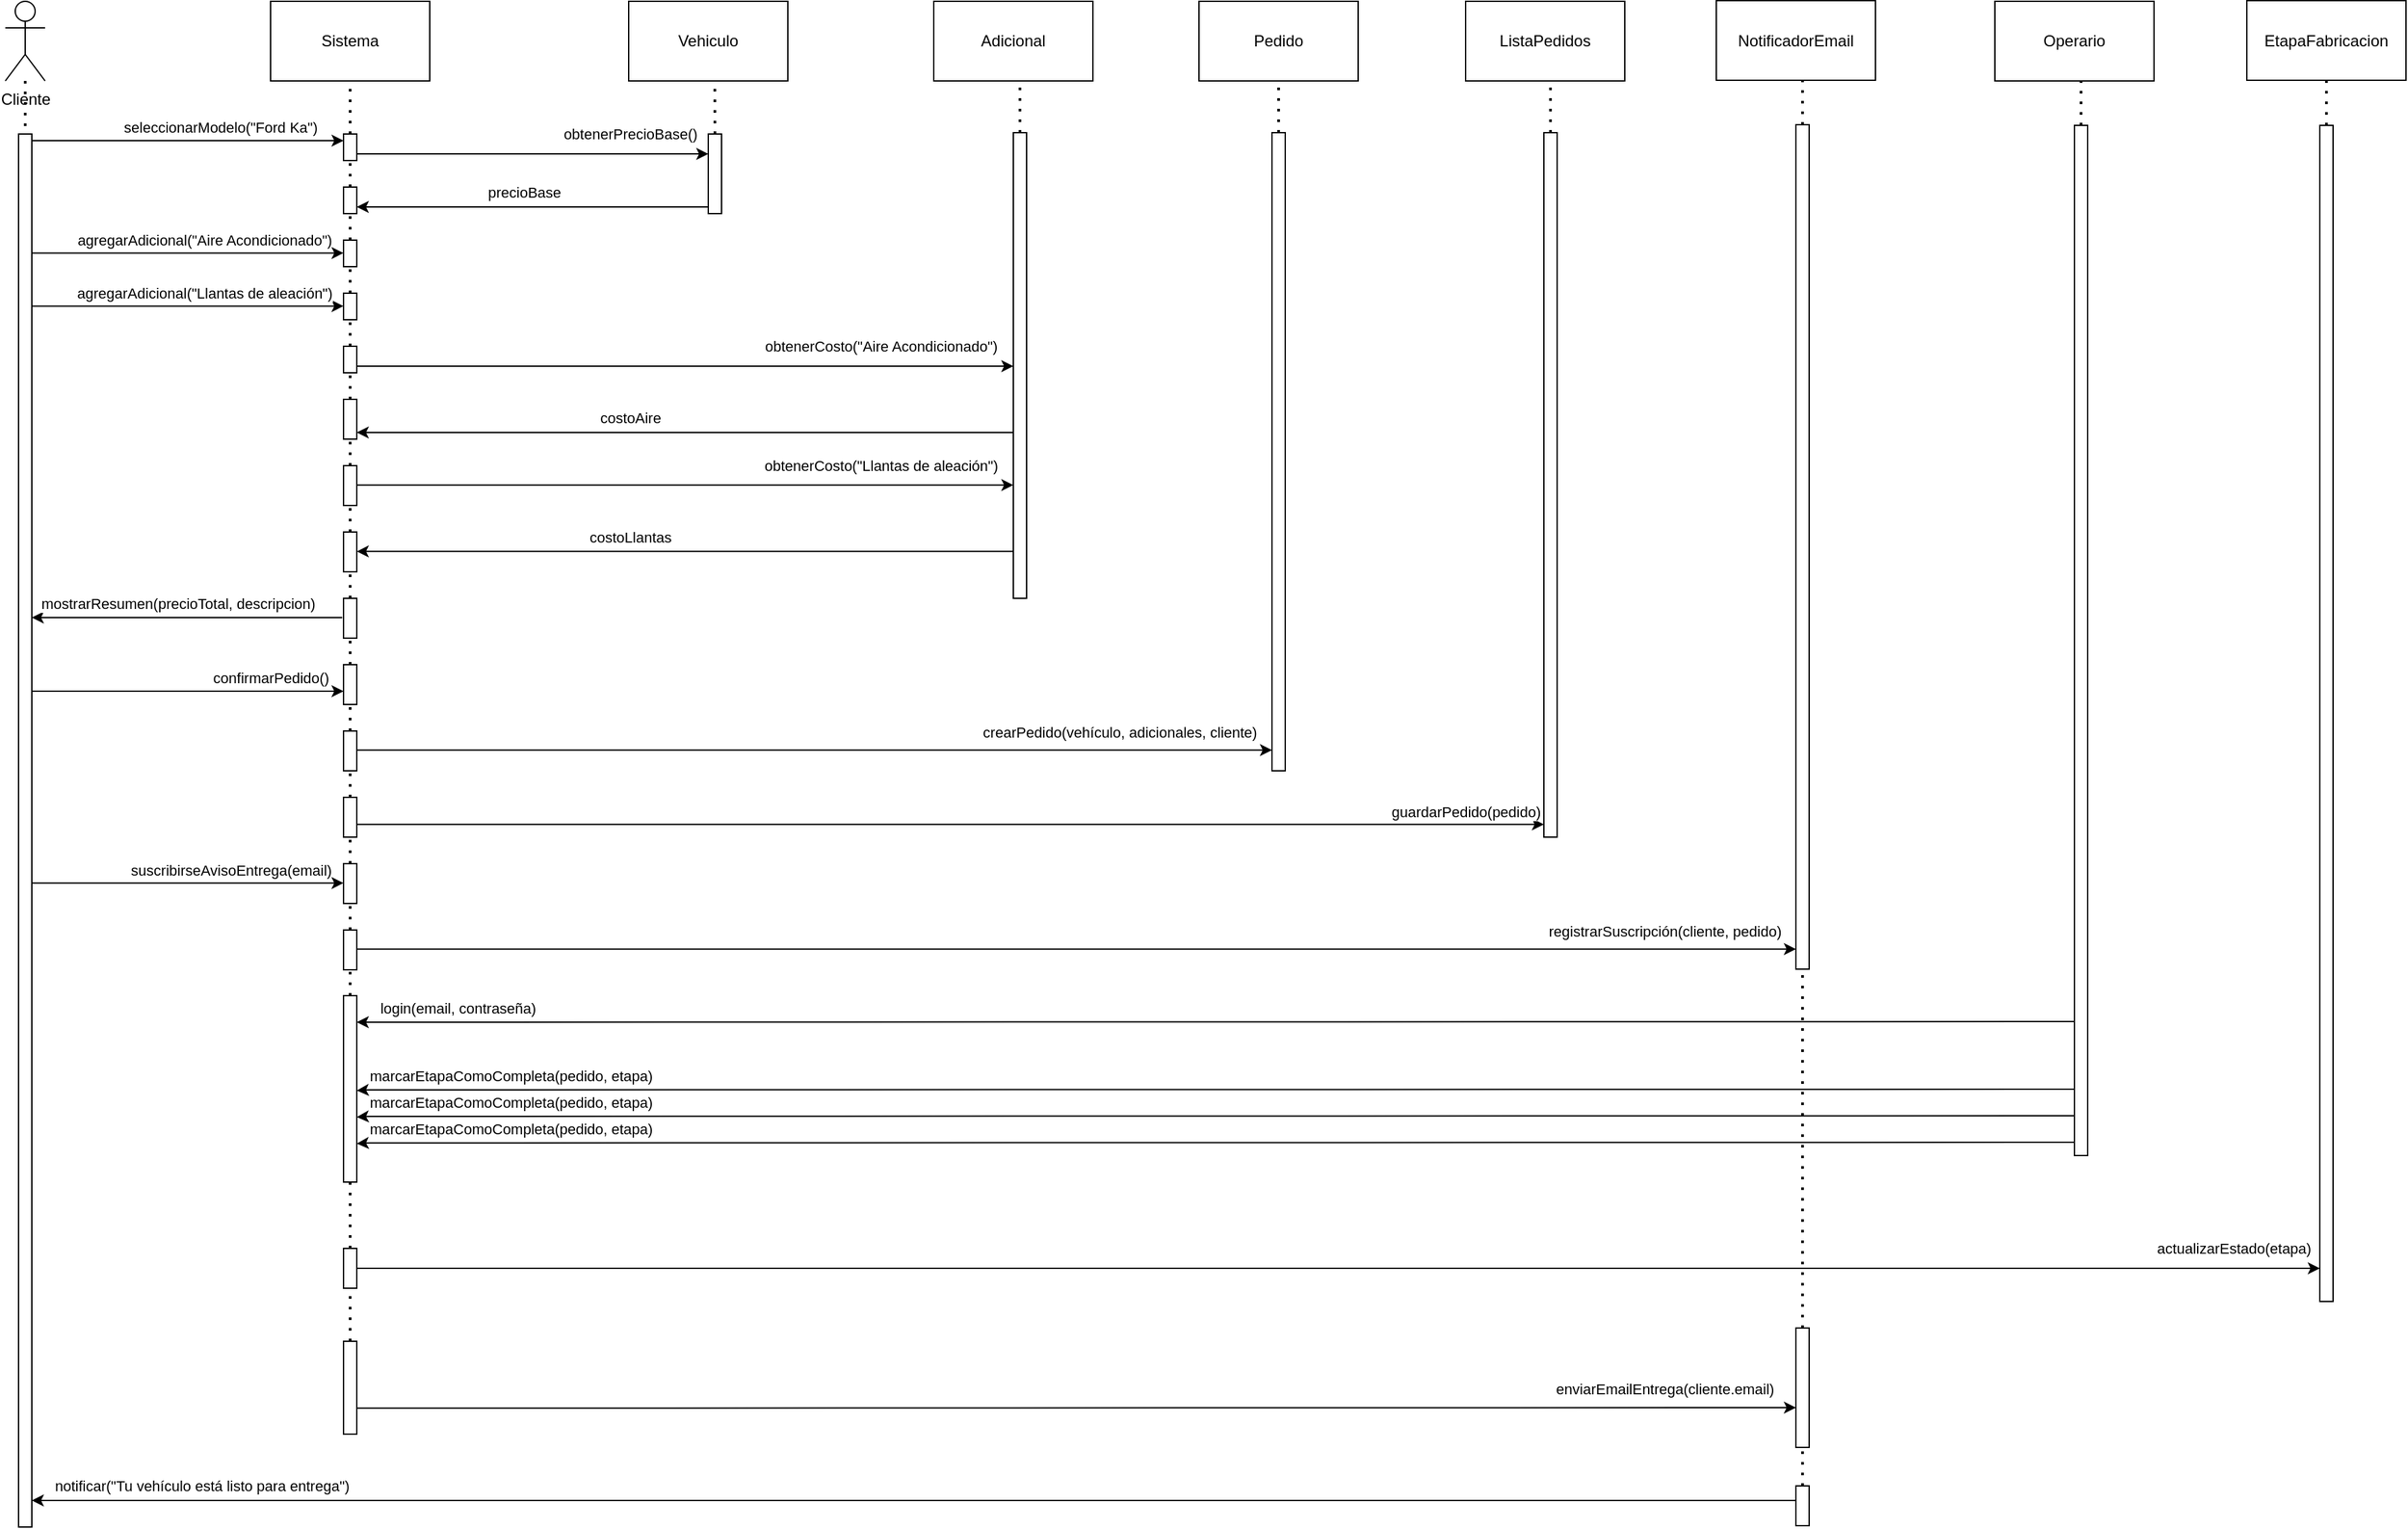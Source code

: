 <mxfile version="27.1.6">
  <diagram name="Página-1" id="N0TmIAp4zAH7k8rTcfSM">
    <mxGraphModel dx="2102" dy="1353" grid="1" gridSize="10" guides="1" tooltips="1" connect="1" arrows="1" fold="1" page="1" pageScale="1" pageWidth="827" pageHeight="1169" math="0" shadow="0">
      <root>
        <mxCell id="0" />
        <mxCell id="1" parent="0" />
        <mxCell id="GzSSuhGtBoVT2jS1y5_7-1" value="Cliente&lt;div&gt;&lt;br&gt;&lt;/div&gt;" style="shape=umlActor;verticalLabelPosition=bottom;verticalAlign=top;html=1;" parent="1" vertex="1">
          <mxGeometry x="20" y="50" width="30" height="60" as="geometry" />
        </mxCell>
        <mxCell id="GzSSuhGtBoVT2jS1y5_7-9" value="Sistema" style="whiteSpace=wrap;html=1;" parent="1" vertex="1">
          <mxGeometry x="220" y="50" width="120" height="60" as="geometry" />
        </mxCell>
        <mxCell id="GzSSuhGtBoVT2jS1y5_7-10" value="&lt;div&gt;Pedido&lt;/div&gt;" style="whiteSpace=wrap;html=1;" parent="1" vertex="1">
          <mxGeometry x="920" y="50" width="120" height="60" as="geometry" />
        </mxCell>
        <mxCell id="GzSSuhGtBoVT2jS1y5_7-13" value="EtapaFabricacion" style="whiteSpace=wrap;html=1;" parent="1" vertex="1">
          <mxGeometry x="1710" y="49.5" width="120" height="60" as="geometry" />
        </mxCell>
        <mxCell id="GzSSuhGtBoVT2jS1y5_7-14" value="Vehiculo" style="whiteSpace=wrap;html=1;" parent="1" vertex="1">
          <mxGeometry x="490" y="50" width="120" height="60" as="geometry" />
        </mxCell>
        <mxCell id="GzSSuhGtBoVT2jS1y5_7-15" value="Adicional" style="whiteSpace=wrap;html=1;" parent="1" vertex="1">
          <mxGeometry x="720" y="50" width="120" height="60" as="geometry" />
        </mxCell>
        <mxCell id="GzSSuhGtBoVT2jS1y5_7-16" value="Operario" style="whiteSpace=wrap;html=1;" parent="1" vertex="1">
          <mxGeometry x="1520" y="50" width="120" height="60" as="geometry" />
        </mxCell>
        <mxCell id="GzSSuhGtBoVT2jS1y5_7-17" value="ListaPedidos" style="whiteSpace=wrap;html=1;" parent="1" vertex="1">
          <mxGeometry x="1121" y="50" width="120" height="60" as="geometry" />
        </mxCell>
        <mxCell id="GzSSuhGtBoVT2jS1y5_7-18" value="NotificadorEmail" style="whiteSpace=wrap;html=1;" parent="1" vertex="1">
          <mxGeometry x="1310" y="49.5" width="120" height="60" as="geometry" />
        </mxCell>
        <mxCell id="GzSSuhGtBoVT2jS1y5_7-21" value="" style="endArrow=classic;html=1;rounded=0;exitX=1;exitY=1;exitDx=0;exitDy=-5;exitPerimeter=0;" parent="1" source="GzSSuhGtBoVT2jS1y5_7-31" target="GzSSuhGtBoVT2jS1y5_7-33" edge="1">
          <mxGeometry width="50" height="50" relative="1" as="geometry">
            <mxPoint x="285.0" y="159.66" as="sourcePoint" />
            <mxPoint x="550" y="159.66" as="targetPoint" />
          </mxGeometry>
        </mxCell>
        <mxCell id="GzSSuhGtBoVT2jS1y5_7-34" value="obtenerPrecioBase()" style="edgeLabel;html=1;align=center;verticalAlign=middle;resizable=0;points=[];" parent="GzSSuhGtBoVT2jS1y5_7-21" vertex="1" connectable="0">
          <mxGeometry x="0.303" y="2" relative="1" as="geometry">
            <mxPoint x="33" y="-13" as="offset" />
          </mxGeometry>
        </mxCell>
        <mxCell id="GzSSuhGtBoVT2jS1y5_7-22" value="" style="endArrow=none;dashed=1;html=1;dashPattern=1 3;strokeWidth=2;rounded=0;" parent="1" target="GzSSuhGtBoVT2jS1y5_7-1" edge="1">
          <mxGeometry width="50" height="50" relative="1" as="geometry">
            <mxPoint x="35" y="160" as="sourcePoint" />
            <mxPoint x="40" y="140" as="targetPoint" />
          </mxGeometry>
        </mxCell>
        <mxCell id="GzSSuhGtBoVT2jS1y5_7-25" value="" style="endArrow=classic;html=1;rounded=0;entryX=0;entryY=0;entryDx=0;entryDy=5;entryPerimeter=0;" parent="1" source="GzSSuhGtBoVT2jS1y5_7-30" target="GzSSuhGtBoVT2jS1y5_7-31" edge="1">
          <mxGeometry width="50" height="50" relative="1" as="geometry">
            <mxPoint x="30" y="160" as="sourcePoint" />
            <mxPoint x="260" y="160" as="targetPoint" />
          </mxGeometry>
        </mxCell>
        <mxCell id="GzSSuhGtBoVT2jS1y5_7-29" value="seleccionarModelo(&quot;Ford Ka&quot;)" style="edgeLabel;html=1;align=center;verticalAlign=middle;resizable=0;points=[];" parent="GzSSuhGtBoVT2jS1y5_7-25" vertex="1" connectable="0">
          <mxGeometry x="-0.004" y="1" relative="1" as="geometry">
            <mxPoint x="25" y="-9" as="offset" />
          </mxGeometry>
        </mxCell>
        <mxCell id="GzSSuhGtBoVT2jS1y5_7-27" value="" style="endArrow=none;dashed=1;html=1;dashPattern=1 3;strokeWidth=2;rounded=0;entryX=0.5;entryY=1;entryDx=0;entryDy=0;" parent="1" source="GzSSuhGtBoVT2jS1y5_7-31" target="GzSSuhGtBoVT2jS1y5_7-9" edge="1">
          <mxGeometry width="50" height="50" relative="1" as="geometry">
            <mxPoint x="280" y="160" as="sourcePoint" />
            <mxPoint x="210" y="170" as="targetPoint" />
          </mxGeometry>
        </mxCell>
        <mxCell id="GzSSuhGtBoVT2jS1y5_7-30" value="" style="html=1;points=[[0,0,0,0,5],[0,1,0,0,-5],[1,0,0,0,5],[1,1,0,0,-5]];perimeter=orthogonalPerimeter;outlineConnect=0;targetShapes=umlLifeline;portConstraint=eastwest;newEdgeStyle={&quot;curved&quot;:0,&quot;rounded&quot;:0};" parent="1" vertex="1">
          <mxGeometry x="30" y="150" width="10" height="1050" as="geometry" />
        </mxCell>
        <mxCell id="GzSSuhGtBoVT2jS1y5_7-31" value="" style="html=1;points=[[0,0,0,0,5],[0,1,0,0,-5],[1,0,0,0,5],[1,1,0,0,-5]];perimeter=orthogonalPerimeter;outlineConnect=0;targetShapes=umlLifeline;portConstraint=eastwest;newEdgeStyle={&quot;curved&quot;:0,&quot;rounded&quot;:0};glass=0;rounded=0;" parent="1" vertex="1">
          <mxGeometry x="275" y="150" width="10" height="20" as="geometry" />
        </mxCell>
        <mxCell id="GzSSuhGtBoVT2jS1y5_7-32" value="" style="endArrow=none;dashed=1;html=1;dashPattern=1 3;strokeWidth=2;rounded=0;entryX=0.541;entryY=1.017;entryDx=0;entryDy=0;entryPerimeter=0;" parent="1" target="GzSSuhGtBoVT2jS1y5_7-14" edge="1">
          <mxGeometry width="50" height="50" relative="1" as="geometry">
            <mxPoint x="555" y="150" as="sourcePoint" />
            <mxPoint x="505" y="230" as="targetPoint" />
          </mxGeometry>
        </mxCell>
        <mxCell id="GzSSuhGtBoVT2jS1y5_7-33" value="" style="html=1;points=[[0,0,0,0,5],[0,1,0,0,-5],[1,0,0,0,5],[1,1,0,0,-5]];perimeter=orthogonalPerimeter;outlineConnect=0;targetShapes=umlLifeline;portConstraint=eastwest;newEdgeStyle={&quot;curved&quot;:0,&quot;rounded&quot;:0};glass=0;rounded=0;" parent="1" vertex="1">
          <mxGeometry x="550" y="150" width="10" height="60" as="geometry" />
        </mxCell>
        <mxCell id="GzSSuhGtBoVT2jS1y5_7-36" value="" style="endArrow=none;dashed=1;html=1;dashPattern=1 3;strokeWidth=2;rounded=0;" parent="1" source="GzSSuhGtBoVT2jS1y5_7-37" edge="1">
          <mxGeometry width="50" height="50" relative="1" as="geometry">
            <mxPoint x="280" y="210" as="sourcePoint" />
            <mxPoint x="280" y="170" as="targetPoint" />
          </mxGeometry>
        </mxCell>
        <mxCell id="GzSSuhGtBoVT2jS1y5_7-37" value="" style="html=1;points=[[0,0,0,0,5],[0,1,0,0,-5],[1,0,0,0,5],[1,1,0,0,-5]];perimeter=orthogonalPerimeter;outlineConnect=0;targetShapes=umlLifeline;portConstraint=eastwest;newEdgeStyle={&quot;curved&quot;:0,&quot;rounded&quot;:0};glass=0;rounded=0;" parent="1" vertex="1">
          <mxGeometry x="275" y="190" width="10" height="20" as="geometry" />
        </mxCell>
        <mxCell id="GzSSuhGtBoVT2jS1y5_7-38" value="" style="endArrow=classic;html=1;rounded=0;entryX=1;entryY=1;entryDx=0;entryDy=-5;entryPerimeter=0;" parent="1" source="GzSSuhGtBoVT2jS1y5_7-33" target="GzSSuhGtBoVT2jS1y5_7-37" edge="1">
          <mxGeometry width="50" height="50" relative="1" as="geometry">
            <mxPoint x="450" y="280" as="sourcePoint" />
            <mxPoint x="400" y="280" as="targetPoint" />
          </mxGeometry>
        </mxCell>
        <mxCell id="GzSSuhGtBoVT2jS1y5_7-39" value="precioBase" style="edgeLabel;html=1;align=center;verticalAlign=middle;resizable=0;points=[];" parent="GzSSuhGtBoVT2jS1y5_7-38" vertex="1" connectable="0">
          <mxGeometry x="0.303" y="2" relative="1" as="geometry">
            <mxPoint x="33" y="-13" as="offset" />
          </mxGeometry>
        </mxCell>
        <mxCell id="GzSSuhGtBoVT2jS1y5_7-42" value="" style="endArrow=none;dashed=1;html=1;dashPattern=1 3;strokeWidth=2;rounded=0;" parent="1" source="GzSSuhGtBoVT2jS1y5_7-43" edge="1">
          <mxGeometry width="50" height="50" relative="1" as="geometry">
            <mxPoint x="280" y="250" as="sourcePoint" />
            <mxPoint x="280" y="210" as="targetPoint" />
          </mxGeometry>
        </mxCell>
        <mxCell id="GzSSuhGtBoVT2jS1y5_7-43" value="" style="html=1;points=[[0,0,0,0,5],[0,1,0,0,-5],[1,0,0,0,5],[1,1,0,0,-5]];perimeter=orthogonalPerimeter;outlineConnect=0;targetShapes=umlLifeline;portConstraint=eastwest;newEdgeStyle={&quot;curved&quot;:0,&quot;rounded&quot;:0};glass=0;rounded=0;" parent="1" vertex="1">
          <mxGeometry x="275" y="230" width="10" height="20" as="geometry" />
        </mxCell>
        <mxCell id="GzSSuhGtBoVT2jS1y5_7-44" value="" style="endArrow=classic;html=1;rounded=0;entryX=0;entryY=0;entryDx=0;entryDy=5;entryPerimeter=0;" parent="1" edge="1">
          <mxGeometry width="50" height="50" relative="1" as="geometry">
            <mxPoint x="40" y="239.71" as="sourcePoint" />
            <mxPoint x="275" y="239.71" as="targetPoint" />
          </mxGeometry>
        </mxCell>
        <mxCell id="GzSSuhGtBoVT2jS1y5_7-45" value="agregarAdicional(&quot;Aire Acondicionado&quot;)" style="edgeLabel;html=1;align=center;verticalAlign=middle;resizable=0;points=[];" parent="GzSSuhGtBoVT2jS1y5_7-44" vertex="1" connectable="0">
          <mxGeometry x="-0.004" y="1" relative="1" as="geometry">
            <mxPoint x="13" y="-9" as="offset" />
          </mxGeometry>
        </mxCell>
        <mxCell id="GzSSuhGtBoVT2jS1y5_7-47" value="" style="endArrow=none;dashed=1;html=1;dashPattern=1 3;strokeWidth=2;rounded=0;" parent="1" source="GzSSuhGtBoVT2jS1y5_7-48" edge="1">
          <mxGeometry width="50" height="50" relative="1" as="geometry">
            <mxPoint x="280" y="290" as="sourcePoint" />
            <mxPoint x="280" y="250" as="targetPoint" />
          </mxGeometry>
        </mxCell>
        <mxCell id="GzSSuhGtBoVT2jS1y5_7-48" value="" style="html=1;points=[[0,0,0,0,5],[0,1,0,0,-5],[1,0,0,0,5],[1,1,0,0,-5]];perimeter=orthogonalPerimeter;outlineConnect=0;targetShapes=umlLifeline;portConstraint=eastwest;newEdgeStyle={&quot;curved&quot;:0,&quot;rounded&quot;:0};glass=0;rounded=0;" parent="1" vertex="1">
          <mxGeometry x="275" y="270" width="10" height="20" as="geometry" />
        </mxCell>
        <mxCell id="GzSSuhGtBoVT2jS1y5_7-49" value="" style="endArrow=classic;html=1;rounded=0;entryX=0;entryY=0;entryDx=0;entryDy=5;entryPerimeter=0;" parent="1" edge="1">
          <mxGeometry width="50" height="50" relative="1" as="geometry">
            <mxPoint x="40" y="279.71" as="sourcePoint" />
            <mxPoint x="275" y="279.71" as="targetPoint" />
          </mxGeometry>
        </mxCell>
        <mxCell id="GzSSuhGtBoVT2jS1y5_7-50" value="agregarAdicional(&quot;Llantas de aleación&quot;)" style="edgeLabel;html=1;align=center;verticalAlign=middle;resizable=0;points=[];" parent="GzSSuhGtBoVT2jS1y5_7-49" vertex="1" connectable="0">
          <mxGeometry x="-0.004" y="1" relative="1" as="geometry">
            <mxPoint x="13" y="-9" as="offset" />
          </mxGeometry>
        </mxCell>
        <mxCell id="GzSSuhGtBoVT2jS1y5_7-51" value="" style="endArrow=none;dashed=1;html=1;dashPattern=1 3;strokeWidth=2;rounded=0;entryX=0.541;entryY=1.017;entryDx=0;entryDy=0;entryPerimeter=0;" parent="1" edge="1">
          <mxGeometry width="50" height="50" relative="1" as="geometry">
            <mxPoint x="785" y="149" as="sourcePoint" />
            <mxPoint x="785" y="110" as="targetPoint" />
          </mxGeometry>
        </mxCell>
        <mxCell id="GzSSuhGtBoVT2jS1y5_7-52" value="" style="html=1;points=[[0,0,0,0,5],[0,1,0,0,-5],[1,0,0,0,5],[1,1,0,0,-5]];perimeter=orthogonalPerimeter;outlineConnect=0;targetShapes=umlLifeline;portConstraint=eastwest;newEdgeStyle={&quot;curved&quot;:0,&quot;rounded&quot;:0};glass=0;rounded=0;" parent="1" vertex="1">
          <mxGeometry x="780" y="149" width="10" height="351" as="geometry" />
        </mxCell>
        <mxCell id="GzSSuhGtBoVT2jS1y5_7-53" value="" style="endArrow=none;dashed=1;html=1;dashPattern=1 3;strokeWidth=2;rounded=0;" parent="1" source="GzSSuhGtBoVT2jS1y5_7-54" edge="1">
          <mxGeometry width="50" height="50" relative="1" as="geometry">
            <mxPoint x="280" y="330" as="sourcePoint" />
            <mxPoint x="280" y="290" as="targetPoint" />
          </mxGeometry>
        </mxCell>
        <mxCell id="GzSSuhGtBoVT2jS1y5_7-54" value="" style="html=1;points=[[0,0,0,0,5],[0,1,0,0,-5],[1,0,0,0,5],[1,1,0,0,-5]];perimeter=orthogonalPerimeter;outlineConnect=0;targetShapes=umlLifeline;portConstraint=eastwest;newEdgeStyle={&quot;curved&quot;:0,&quot;rounded&quot;:0};glass=0;rounded=0;" parent="1" vertex="1">
          <mxGeometry x="275" y="310" width="10" height="20" as="geometry" />
        </mxCell>
        <mxCell id="GzSSuhGtBoVT2jS1y5_7-56" value="" style="endArrow=classic;html=1;rounded=0;exitX=1;exitY=1;exitDx=0;exitDy=-5;exitPerimeter=0;" parent="1" source="GzSSuhGtBoVT2jS1y5_7-54" target="GzSSuhGtBoVT2jS1y5_7-52" edge="1">
          <mxGeometry width="50" height="50" relative="1" as="geometry">
            <mxPoint x="460" y="380" as="sourcePoint" />
            <mxPoint x="695" y="380" as="targetPoint" />
          </mxGeometry>
        </mxCell>
        <mxCell id="GzSSuhGtBoVT2jS1y5_7-57" value="obtenerCosto(&quot;Aire Acondicionado&quot;)" style="edgeLabel;html=1;align=center;verticalAlign=middle;resizable=0;points=[];" parent="GzSSuhGtBoVT2jS1y5_7-56" vertex="1" connectable="0">
          <mxGeometry x="-0.004" y="1" relative="1" as="geometry">
            <mxPoint x="148" y="-14" as="offset" />
          </mxGeometry>
        </mxCell>
        <mxCell id="GzSSuhGtBoVT2jS1y5_7-58" value="" style="endArrow=none;dashed=1;html=1;dashPattern=1 3;strokeWidth=2;rounded=0;" parent="1" source="GzSSuhGtBoVT2jS1y5_7-59" edge="1">
          <mxGeometry width="50" height="50" relative="1" as="geometry">
            <mxPoint x="280" y="370" as="sourcePoint" />
            <mxPoint x="280" y="330" as="targetPoint" />
          </mxGeometry>
        </mxCell>
        <mxCell id="GzSSuhGtBoVT2jS1y5_7-59" value="" style="html=1;points=[[0,0,0,0,5],[0,1,0,0,-5],[1,0,0,0,5],[1,1,0,0,-5]];perimeter=orthogonalPerimeter;outlineConnect=0;targetShapes=umlLifeline;portConstraint=eastwest;newEdgeStyle={&quot;curved&quot;:0,&quot;rounded&quot;:0};glass=0;rounded=0;" parent="1" vertex="1">
          <mxGeometry x="275" y="350" width="10" height="30" as="geometry" />
        </mxCell>
        <mxCell id="GzSSuhGtBoVT2jS1y5_7-60" value="" style="endArrow=classic;html=1;rounded=0;entryX=1;entryY=1;entryDx=0;entryDy=-5;entryPerimeter=0;" parent="1" source="GzSSuhGtBoVT2jS1y5_7-52" target="GzSSuhGtBoVT2jS1y5_7-59" edge="1">
          <mxGeometry width="50" height="50" relative="1" as="geometry">
            <mxPoint x="745" y="420" as="sourcePoint" />
            <mxPoint x="330" y="350" as="targetPoint" />
          </mxGeometry>
        </mxCell>
        <mxCell id="GzSSuhGtBoVT2jS1y5_7-61" value="costoAire" style="edgeLabel;html=1;align=center;verticalAlign=middle;resizable=0;points=[];" parent="GzSSuhGtBoVT2jS1y5_7-60" vertex="1" connectable="0">
          <mxGeometry x="0.303" y="2" relative="1" as="geometry">
            <mxPoint x="33" y="-13" as="offset" />
          </mxGeometry>
        </mxCell>
        <mxCell id="Lj3tcU8UmhzTSurERgWJ-1" value="" style="endArrow=none;dashed=1;html=1;dashPattern=1 3;strokeWidth=2;rounded=0;" edge="1" parent="1" source="Lj3tcU8UmhzTSurERgWJ-2">
          <mxGeometry width="50" height="50" relative="1" as="geometry">
            <mxPoint x="280" y="420" as="sourcePoint" />
            <mxPoint x="280" y="380" as="targetPoint" />
          </mxGeometry>
        </mxCell>
        <mxCell id="Lj3tcU8UmhzTSurERgWJ-2" value="" style="html=1;points=[[0,0,0,0,5],[0,1,0,0,-5],[1,0,0,0,5],[1,1,0,0,-5]];perimeter=orthogonalPerimeter;outlineConnect=0;targetShapes=umlLifeline;portConstraint=eastwest;newEdgeStyle={&quot;curved&quot;:0,&quot;rounded&quot;:0};glass=0;rounded=0;" vertex="1" parent="1">
          <mxGeometry x="275" y="400" width="10" height="30" as="geometry" />
        </mxCell>
        <mxCell id="Lj3tcU8UmhzTSurERgWJ-3" value="" style="endArrow=classic;html=1;rounded=0;exitX=1;exitY=1;exitDx=0;exitDy=-5;exitPerimeter=0;" edge="1" parent="1">
          <mxGeometry width="50" height="50" relative="1" as="geometry">
            <mxPoint x="285" y="414.58" as="sourcePoint" />
            <mxPoint x="780" y="414.58" as="targetPoint" />
          </mxGeometry>
        </mxCell>
        <mxCell id="Lj3tcU8UmhzTSurERgWJ-4" value="obtenerCosto(&quot;Llantas de aleación&quot;)" style="edgeLabel;html=1;align=center;verticalAlign=middle;resizable=0;points=[];" vertex="1" connectable="0" parent="Lj3tcU8UmhzTSurERgWJ-3">
          <mxGeometry x="-0.004" y="1" relative="1" as="geometry">
            <mxPoint x="148" y="-14" as="offset" />
          </mxGeometry>
        </mxCell>
        <mxCell id="Lj3tcU8UmhzTSurERgWJ-5" value="" style="endArrow=none;dashed=1;html=1;dashPattern=1 3;strokeWidth=2;rounded=0;" edge="1" parent="1" source="Lj3tcU8UmhzTSurERgWJ-6">
          <mxGeometry width="50" height="50" relative="1" as="geometry">
            <mxPoint x="280" y="470" as="sourcePoint" />
            <mxPoint x="280" y="430" as="targetPoint" />
          </mxGeometry>
        </mxCell>
        <mxCell id="Lj3tcU8UmhzTSurERgWJ-6" value="" style="html=1;points=[[0,0,0,0,5],[0,1,0,0,-5],[1,0,0,0,5],[1,1,0,0,-5]];perimeter=orthogonalPerimeter;outlineConnect=0;targetShapes=umlLifeline;portConstraint=eastwest;newEdgeStyle={&quot;curved&quot;:0,&quot;rounded&quot;:0};glass=0;rounded=0;" vertex="1" parent="1">
          <mxGeometry x="275" y="450" width="10" height="30" as="geometry" />
        </mxCell>
        <mxCell id="Lj3tcU8UmhzTSurERgWJ-7" value="" style="endArrow=classic;html=1;rounded=0;entryX=1;entryY=1;entryDx=0;entryDy=-5;entryPerimeter=0;" edge="1" parent="1">
          <mxGeometry width="50" height="50" relative="1" as="geometry">
            <mxPoint x="780" y="464.66" as="sourcePoint" />
            <mxPoint x="285" y="464.66" as="targetPoint" />
          </mxGeometry>
        </mxCell>
        <mxCell id="Lj3tcU8UmhzTSurERgWJ-8" value="costoLlantas" style="edgeLabel;html=1;align=center;verticalAlign=middle;resizable=0;points=[];" vertex="1" connectable="0" parent="Lj3tcU8UmhzTSurERgWJ-7">
          <mxGeometry x="0.303" y="2" relative="1" as="geometry">
            <mxPoint x="33" y="-13" as="offset" />
          </mxGeometry>
        </mxCell>
        <mxCell id="Lj3tcU8UmhzTSurERgWJ-9" value="" style="endArrow=none;dashed=1;html=1;dashPattern=1 3;strokeWidth=2;rounded=0;" edge="1" parent="1" source="Lj3tcU8UmhzTSurERgWJ-10">
          <mxGeometry width="50" height="50" relative="1" as="geometry">
            <mxPoint x="280" y="520" as="sourcePoint" />
            <mxPoint x="280" y="480" as="targetPoint" />
          </mxGeometry>
        </mxCell>
        <mxCell id="Lj3tcU8UmhzTSurERgWJ-10" value="" style="html=1;points=[[0,0,0,0,5],[0,1,0,0,-5],[1,0,0,0,5],[1,1,0,0,-5]];perimeter=orthogonalPerimeter;outlineConnect=0;targetShapes=umlLifeline;portConstraint=eastwest;newEdgeStyle={&quot;curved&quot;:0,&quot;rounded&quot;:0};glass=0;rounded=0;" vertex="1" parent="1">
          <mxGeometry x="275" y="500" width="10" height="30" as="geometry" />
        </mxCell>
        <mxCell id="Lj3tcU8UmhzTSurERgWJ-11" value="" style="endArrow=classic;html=1;rounded=0;" edge="1" parent="1" target="GzSSuhGtBoVT2jS1y5_7-30">
          <mxGeometry width="50" height="50" relative="1" as="geometry">
            <mxPoint x="274" y="514.5" as="sourcePoint" />
            <mxPoint x="-30" y="514.5" as="targetPoint" />
          </mxGeometry>
        </mxCell>
        <mxCell id="Lj3tcU8UmhzTSurERgWJ-12" value="mostrarResumen(precioTotal, descripcion)" style="edgeLabel;html=1;align=center;verticalAlign=middle;resizable=0;points=[];" vertex="1" connectable="0" parent="Lj3tcU8UmhzTSurERgWJ-11">
          <mxGeometry x="0.303" y="2" relative="1" as="geometry">
            <mxPoint x="28" y="-13" as="offset" />
          </mxGeometry>
        </mxCell>
        <mxCell id="Lj3tcU8UmhzTSurERgWJ-13" value="" style="endArrow=none;dashed=1;html=1;dashPattern=1 3;strokeWidth=2;rounded=0;" edge="1" parent="1" source="Lj3tcU8UmhzTSurERgWJ-14">
          <mxGeometry width="50" height="50" relative="1" as="geometry">
            <mxPoint x="280" y="570" as="sourcePoint" />
            <mxPoint x="280" y="530" as="targetPoint" />
          </mxGeometry>
        </mxCell>
        <mxCell id="Lj3tcU8UmhzTSurERgWJ-14" value="" style="html=1;points=[[0,0,0,0,5],[0,1,0,0,-5],[1,0,0,0,5],[1,1,0,0,-5]];perimeter=orthogonalPerimeter;outlineConnect=0;targetShapes=umlLifeline;portConstraint=eastwest;newEdgeStyle={&quot;curved&quot;:0,&quot;rounded&quot;:0};glass=0;rounded=0;" vertex="1" parent="1">
          <mxGeometry x="275" y="550" width="10" height="30" as="geometry" />
        </mxCell>
        <mxCell id="Lj3tcU8UmhzTSurERgWJ-15" value="" style="endArrow=classic;html=1;rounded=0;entryX=0;entryY=0;entryDx=0;entryDy=5;entryPerimeter=0;" edge="1" parent="1">
          <mxGeometry width="50" height="50" relative="1" as="geometry">
            <mxPoint x="40" y="570" as="sourcePoint" />
            <mxPoint x="275" y="570" as="targetPoint" />
          </mxGeometry>
        </mxCell>
        <mxCell id="Lj3tcU8UmhzTSurERgWJ-16" value="confirmarPedido()" style="edgeLabel;html=1;align=center;verticalAlign=middle;resizable=0;points=[];" vertex="1" connectable="0" parent="Lj3tcU8UmhzTSurERgWJ-15">
          <mxGeometry x="-0.004" y="1" relative="1" as="geometry">
            <mxPoint x="63" y="-9" as="offset" />
          </mxGeometry>
        </mxCell>
        <mxCell id="Lj3tcU8UmhzTSurERgWJ-17" value="" style="endArrow=none;dashed=1;html=1;dashPattern=1 3;strokeWidth=2;rounded=0;entryX=0.541;entryY=1.017;entryDx=0;entryDy=0;entryPerimeter=0;" edge="1" parent="1">
          <mxGeometry width="50" height="50" relative="1" as="geometry">
            <mxPoint x="980" y="149" as="sourcePoint" />
            <mxPoint x="980" y="110" as="targetPoint" />
          </mxGeometry>
        </mxCell>
        <mxCell id="Lj3tcU8UmhzTSurERgWJ-18" value="" style="html=1;points=[[0,0,0,0,5],[0,1,0,0,-5],[1,0,0,0,5],[1,1,0,0,-5]];perimeter=orthogonalPerimeter;outlineConnect=0;targetShapes=umlLifeline;portConstraint=eastwest;newEdgeStyle={&quot;curved&quot;:0,&quot;rounded&quot;:0};glass=0;rounded=0;" vertex="1" parent="1">
          <mxGeometry x="975" y="149" width="10" height="481" as="geometry" />
        </mxCell>
        <mxCell id="Lj3tcU8UmhzTSurERgWJ-20" value="" style="endArrow=none;dashed=1;html=1;dashPattern=1 3;strokeWidth=2;rounded=0;" edge="1" parent="1" source="Lj3tcU8UmhzTSurERgWJ-21">
          <mxGeometry width="50" height="50" relative="1" as="geometry">
            <mxPoint x="280" y="620" as="sourcePoint" />
            <mxPoint x="280" y="580" as="targetPoint" />
          </mxGeometry>
        </mxCell>
        <mxCell id="Lj3tcU8UmhzTSurERgWJ-21" value="" style="html=1;points=[[0,0,0,0,5],[0,1,0,0,-5],[1,0,0,0,5],[1,1,0,0,-5]];perimeter=orthogonalPerimeter;outlineConnect=0;targetShapes=umlLifeline;portConstraint=eastwest;newEdgeStyle={&quot;curved&quot;:0,&quot;rounded&quot;:0};glass=0;rounded=0;" vertex="1" parent="1">
          <mxGeometry x="275" y="600" width="10" height="30" as="geometry" />
        </mxCell>
        <mxCell id="Lj3tcU8UmhzTSurERgWJ-22" value="" style="endArrow=classic;html=1;rounded=0;exitX=1;exitY=1;exitDx=0;exitDy=-5;exitPerimeter=0;" edge="1" parent="1" target="Lj3tcU8UmhzTSurERgWJ-18">
          <mxGeometry width="50" height="50" relative="1" as="geometry">
            <mxPoint x="285" y="614.41" as="sourcePoint" />
            <mxPoint x="970" y="610" as="targetPoint" />
          </mxGeometry>
        </mxCell>
        <mxCell id="Lj3tcU8UmhzTSurERgWJ-23" value="crearPedido(vehículo, adicionales, cliente)" style="edgeLabel;html=1;align=center;verticalAlign=middle;resizable=0;points=[];" vertex="1" connectable="0" parent="Lj3tcU8UmhzTSurERgWJ-22">
          <mxGeometry x="-0.004" y="1" relative="1" as="geometry">
            <mxPoint x="231" y="-13" as="offset" />
          </mxGeometry>
        </mxCell>
        <mxCell id="Lj3tcU8UmhzTSurERgWJ-24" value="" style="endArrow=none;dashed=1;html=1;dashPattern=1 3;strokeWidth=2;rounded=0;entryX=0.541;entryY=1.017;entryDx=0;entryDy=0;entryPerimeter=0;" edge="1" parent="1">
          <mxGeometry width="50" height="50" relative="1" as="geometry">
            <mxPoint x="1185" y="149" as="sourcePoint" />
            <mxPoint x="1185" y="110" as="targetPoint" />
          </mxGeometry>
        </mxCell>
        <mxCell id="Lj3tcU8UmhzTSurERgWJ-25" value="" style="html=1;points=[[0,0,0,0,5],[0,1,0,0,-5],[1,0,0,0,5],[1,1,0,0,-5]];perimeter=orthogonalPerimeter;outlineConnect=0;targetShapes=umlLifeline;portConstraint=eastwest;newEdgeStyle={&quot;curved&quot;:0,&quot;rounded&quot;:0};glass=0;rounded=0;" vertex="1" parent="1">
          <mxGeometry x="1180" y="149" width="10" height="531" as="geometry" />
        </mxCell>
        <mxCell id="Lj3tcU8UmhzTSurERgWJ-26" value="" style="endArrow=none;dashed=1;html=1;dashPattern=1 3;strokeWidth=2;rounded=0;" edge="1" parent="1" source="Lj3tcU8UmhzTSurERgWJ-27">
          <mxGeometry width="50" height="50" relative="1" as="geometry">
            <mxPoint x="280" y="670" as="sourcePoint" />
            <mxPoint x="280" y="630" as="targetPoint" />
          </mxGeometry>
        </mxCell>
        <mxCell id="Lj3tcU8UmhzTSurERgWJ-27" value="" style="html=1;points=[[0,0,0,0,5],[0,1,0,0,-5],[1,0,0,0,5],[1,1,0,0,-5]];perimeter=orthogonalPerimeter;outlineConnect=0;targetShapes=umlLifeline;portConstraint=eastwest;newEdgeStyle={&quot;curved&quot;:0,&quot;rounded&quot;:0};glass=0;rounded=0;" vertex="1" parent="1">
          <mxGeometry x="275" y="650" width="10" height="30" as="geometry" />
        </mxCell>
        <mxCell id="Lj3tcU8UmhzTSurERgWJ-28" value="" style="endArrow=classic;html=1;rounded=0;exitX=1;exitY=1;exitDx=0;exitDy=-5;exitPerimeter=0;" edge="1" parent="1" target="Lj3tcU8UmhzTSurERgWJ-25">
          <mxGeometry width="50" height="50" relative="1" as="geometry">
            <mxPoint x="285" y="670.41" as="sourcePoint" />
            <mxPoint x="975" y="670" as="targetPoint" />
          </mxGeometry>
        </mxCell>
        <mxCell id="Lj3tcU8UmhzTSurERgWJ-29" value="guardarPedido(pedido)" style="edgeLabel;html=1;align=center;verticalAlign=middle;resizable=0;points=[];" vertex="1" connectable="0" parent="Lj3tcU8UmhzTSurERgWJ-28">
          <mxGeometry x="-0.004" y="1" relative="1" as="geometry">
            <mxPoint x="390" y="-9" as="offset" />
          </mxGeometry>
        </mxCell>
        <mxCell id="Lj3tcU8UmhzTSurERgWJ-30" value="" style="endArrow=none;dashed=1;html=1;dashPattern=1 3;strokeWidth=2;rounded=0;" edge="1" parent="1" source="Lj3tcU8UmhzTSurERgWJ-31">
          <mxGeometry width="50" height="50" relative="1" as="geometry">
            <mxPoint x="280" y="720" as="sourcePoint" />
            <mxPoint x="280" y="680" as="targetPoint" />
          </mxGeometry>
        </mxCell>
        <mxCell id="Lj3tcU8UmhzTSurERgWJ-31" value="" style="html=1;points=[[0,0,0,0,5],[0,1,0,0,-5],[1,0,0,0,5],[1,1,0,0,-5]];perimeter=orthogonalPerimeter;outlineConnect=0;targetShapes=umlLifeline;portConstraint=eastwest;newEdgeStyle={&quot;curved&quot;:0,&quot;rounded&quot;:0};glass=0;rounded=0;" vertex="1" parent="1">
          <mxGeometry x="275" y="700" width="10" height="30" as="geometry" />
        </mxCell>
        <mxCell id="Lj3tcU8UmhzTSurERgWJ-32" value="" style="endArrow=classic;html=1;rounded=0;entryX=0;entryY=0;entryDx=0;entryDy=5;entryPerimeter=0;" edge="1" parent="1">
          <mxGeometry width="50" height="50" relative="1" as="geometry">
            <mxPoint x="40" y="714.6" as="sourcePoint" />
            <mxPoint x="275" y="714.6" as="targetPoint" />
          </mxGeometry>
        </mxCell>
        <mxCell id="Lj3tcU8UmhzTSurERgWJ-33" value="suscribirseAvisoEntrega(email)" style="edgeLabel;html=1;align=center;verticalAlign=middle;resizable=0;points=[];" vertex="1" connectable="0" parent="Lj3tcU8UmhzTSurERgWJ-32">
          <mxGeometry x="-0.004" y="1" relative="1" as="geometry">
            <mxPoint x="33" y="-9" as="offset" />
          </mxGeometry>
        </mxCell>
        <mxCell id="Lj3tcU8UmhzTSurERgWJ-34" value="" style="endArrow=none;dashed=1;html=1;dashPattern=1 3;strokeWidth=2;rounded=0;" edge="1" parent="1" source="Lj3tcU8UmhzTSurERgWJ-35">
          <mxGeometry width="50" height="50" relative="1" as="geometry">
            <mxPoint x="280" y="770" as="sourcePoint" />
            <mxPoint x="280" y="730" as="targetPoint" />
          </mxGeometry>
        </mxCell>
        <mxCell id="Lj3tcU8UmhzTSurERgWJ-35" value="" style="html=1;points=[[0,0,0,0,5],[0,1,0,0,-5],[1,0,0,0,5],[1,1,0,0,-5]];perimeter=orthogonalPerimeter;outlineConnect=0;targetShapes=umlLifeline;portConstraint=eastwest;newEdgeStyle={&quot;curved&quot;:0,&quot;rounded&quot;:0};glass=0;rounded=0;" vertex="1" parent="1">
          <mxGeometry x="275" y="750" width="10" height="30" as="geometry" />
        </mxCell>
        <mxCell id="Lj3tcU8UmhzTSurERgWJ-36" value="" style="endArrow=none;dashed=1;html=1;dashPattern=1 3;strokeWidth=2;rounded=0;entryX=0.541;entryY=1.017;entryDx=0;entryDy=0;entryPerimeter=0;" edge="1" parent="1">
          <mxGeometry width="50" height="50" relative="1" as="geometry">
            <mxPoint x="1375" y="143" as="sourcePoint" />
            <mxPoint x="1375" y="104" as="targetPoint" />
          </mxGeometry>
        </mxCell>
        <mxCell id="Lj3tcU8UmhzTSurERgWJ-37" value="" style="html=1;points=[[0,0,0,0,5],[0,1,0,0,-5],[1,0,0,0,5],[1,1,0,0,-5]];perimeter=orthogonalPerimeter;outlineConnect=0;targetShapes=umlLifeline;portConstraint=eastwest;newEdgeStyle={&quot;curved&quot;:0,&quot;rounded&quot;:0};glass=0;rounded=0;" vertex="1" parent="1">
          <mxGeometry x="1370" y="143" width="10" height="636.5" as="geometry" />
        </mxCell>
        <mxCell id="Lj3tcU8UmhzTSurERgWJ-38" value="" style="endArrow=classic;html=1;rounded=0;exitX=1;exitY=1;exitDx=0;exitDy=-5;exitPerimeter=0;" edge="1" parent="1" target="Lj3tcU8UmhzTSurERgWJ-37">
          <mxGeometry width="50" height="50" relative="1" as="geometry">
            <mxPoint x="285" y="764.41" as="sourcePoint" />
            <mxPoint x="1180" y="764" as="targetPoint" />
          </mxGeometry>
        </mxCell>
        <mxCell id="Lj3tcU8UmhzTSurERgWJ-39" value="registrarSuscripción(cliente, pedido)" style="edgeLabel;html=1;align=center;verticalAlign=middle;resizable=0;points=[];" vertex="1" connectable="0" parent="Lj3tcU8UmhzTSurERgWJ-38">
          <mxGeometry x="-0.004" y="1" relative="1" as="geometry">
            <mxPoint x="445" y="-13" as="offset" />
          </mxGeometry>
        </mxCell>
        <mxCell id="Lj3tcU8UmhzTSurERgWJ-42" value="" style="endArrow=none;dashed=1;html=1;dashPattern=1 3;strokeWidth=2;rounded=0;entryX=0.541;entryY=1.017;entryDx=0;entryDy=0;entryPerimeter=0;" edge="1" parent="1">
          <mxGeometry width="50" height="50" relative="1" as="geometry">
            <mxPoint x="1585" y="143.5" as="sourcePoint" />
            <mxPoint x="1585" y="104.5" as="targetPoint" />
          </mxGeometry>
        </mxCell>
        <mxCell id="Lj3tcU8UmhzTSurERgWJ-43" value="" style="html=1;points=[[0,0,0,0,5],[0,1,0,0,-5],[1,0,0,0,5],[1,1,0,0,-5]];perimeter=orthogonalPerimeter;outlineConnect=0;targetShapes=umlLifeline;portConstraint=eastwest;newEdgeStyle={&quot;curved&quot;:0,&quot;rounded&quot;:0};glass=0;rounded=0;" vertex="1" parent="1">
          <mxGeometry x="1580" y="143.5" width="10" height="776.5" as="geometry" />
        </mxCell>
        <mxCell id="Lj3tcU8UmhzTSurERgWJ-44" value="" style="endArrow=none;dashed=1;html=1;dashPattern=1 3;strokeWidth=2;rounded=0;" edge="1" parent="1" source="Lj3tcU8UmhzTSurERgWJ-45">
          <mxGeometry width="50" height="50" relative="1" as="geometry">
            <mxPoint x="280" y="819.5" as="sourcePoint" />
            <mxPoint x="280" y="779.5" as="targetPoint" />
          </mxGeometry>
        </mxCell>
        <mxCell id="Lj3tcU8UmhzTSurERgWJ-45" value="" style="html=1;points=[[0,0,0,0,5],[0,1,0,0,-5],[1,0,0,0,5],[1,1,0,0,-5]];perimeter=orthogonalPerimeter;outlineConnect=0;targetShapes=umlLifeline;portConstraint=eastwest;newEdgeStyle={&quot;curved&quot;:0,&quot;rounded&quot;:0};glass=0;rounded=0;" vertex="1" parent="1">
          <mxGeometry x="275" y="799.5" width="10" height="140.5" as="geometry" />
        </mxCell>
        <mxCell id="Lj3tcU8UmhzTSurERgWJ-46" value="" style="endArrow=classic;html=1;rounded=0;" edge="1" parent="1" target="Lj3tcU8UmhzTSurERgWJ-45">
          <mxGeometry width="50" height="50" relative="1" as="geometry">
            <mxPoint x="1580" y="819" as="sourcePoint" />
            <mxPoint x="380" y="799.5" as="targetPoint" />
            <Array as="points">
              <mxPoint x="295" y="819.5" />
            </Array>
          </mxGeometry>
        </mxCell>
        <mxCell id="Lj3tcU8UmhzTSurERgWJ-47" value="login(email, contraseña)" style="edgeLabel;html=1;align=center;verticalAlign=middle;resizable=0;points=[];" vertex="1" connectable="0" parent="Lj3tcU8UmhzTSurERgWJ-46">
          <mxGeometry x="0.303" y="2" relative="1" as="geometry">
            <mxPoint x="-376" y="-13" as="offset" />
          </mxGeometry>
        </mxCell>
        <mxCell id="Lj3tcU8UmhzTSurERgWJ-48" value="" style="endArrow=classic;html=1;rounded=0;" edge="1" parent="1">
          <mxGeometry width="50" height="50" relative="1" as="geometry">
            <mxPoint x="1580" y="870" as="sourcePoint" />
            <mxPoint x="285" y="871" as="targetPoint" />
            <Array as="points">
              <mxPoint x="295" y="870.5" />
            </Array>
          </mxGeometry>
        </mxCell>
        <mxCell id="Lj3tcU8UmhzTSurERgWJ-49" value="marcarEtapaComoCompleta(pedido, etapa)" style="edgeLabel;html=1;align=center;verticalAlign=middle;resizable=0;points=[];" vertex="1" connectable="0" parent="Lj3tcU8UmhzTSurERgWJ-48">
          <mxGeometry x="0.303" y="2" relative="1" as="geometry">
            <mxPoint x="-336" y="-13" as="offset" />
          </mxGeometry>
        </mxCell>
        <mxCell id="Lj3tcU8UmhzTSurERgWJ-50" value="" style="endArrow=classic;html=1;rounded=0;" edge="1" parent="1">
          <mxGeometry width="50" height="50" relative="1" as="geometry">
            <mxPoint x="1580" y="890" as="sourcePoint" />
            <mxPoint x="285" y="891" as="targetPoint" />
            <Array as="points">
              <mxPoint x="295" y="890.5" />
            </Array>
          </mxGeometry>
        </mxCell>
        <mxCell id="Lj3tcU8UmhzTSurERgWJ-51" value="marcarEtapaComoCompleta(pedido, etapa)" style="edgeLabel;html=1;align=center;verticalAlign=middle;resizable=0;points=[];" vertex="1" connectable="0" parent="Lj3tcU8UmhzTSurERgWJ-50">
          <mxGeometry x="0.303" y="2" relative="1" as="geometry">
            <mxPoint x="-336" y="-13" as="offset" />
          </mxGeometry>
        </mxCell>
        <mxCell id="Lj3tcU8UmhzTSurERgWJ-52" value="" style="endArrow=classic;html=1;rounded=0;" edge="1" parent="1">
          <mxGeometry width="50" height="50" relative="1" as="geometry">
            <mxPoint x="1580" y="910" as="sourcePoint" />
            <mxPoint x="285" y="911" as="targetPoint" />
            <Array as="points">
              <mxPoint x="295" y="910.5" />
            </Array>
          </mxGeometry>
        </mxCell>
        <mxCell id="Lj3tcU8UmhzTSurERgWJ-53" value="marcarEtapaComoCompleta(pedido, etapa)" style="edgeLabel;html=1;align=center;verticalAlign=middle;resizable=0;points=[];" vertex="1" connectable="0" parent="Lj3tcU8UmhzTSurERgWJ-52">
          <mxGeometry x="0.303" y="2" relative="1" as="geometry">
            <mxPoint x="-336" y="-13" as="offset" />
          </mxGeometry>
        </mxCell>
        <mxCell id="Lj3tcU8UmhzTSurERgWJ-54" value="" style="endArrow=none;dashed=1;html=1;dashPattern=1 3;strokeWidth=2;rounded=0;" edge="1" parent="1" source="Lj3tcU8UmhzTSurERgWJ-55" target="Lj3tcU8UmhzTSurERgWJ-37">
          <mxGeometry width="50" height="50" relative="1" as="geometry">
            <mxPoint x="1375" y="989.5" as="sourcePoint" />
            <mxPoint x="1375" y="949.5" as="targetPoint" />
          </mxGeometry>
        </mxCell>
        <mxCell id="Lj3tcU8UmhzTSurERgWJ-55" value="" style="html=1;points=[[0,0,0,0,5],[0,1,0,0,-5],[1,0,0,0,5],[1,1,0,0,-5]];perimeter=orthogonalPerimeter;outlineConnect=0;targetShapes=umlLifeline;portConstraint=eastwest;newEdgeStyle={&quot;curved&quot;:0,&quot;rounded&quot;:0};glass=0;rounded=0;" vertex="1" parent="1">
          <mxGeometry x="1370" y="1050" width="10" height="90" as="geometry" />
        </mxCell>
        <mxCell id="Lj3tcU8UmhzTSurERgWJ-56" value="" style="endArrow=none;dashed=1;html=1;dashPattern=1 3;strokeWidth=2;rounded=0;" edge="1" parent="1" source="Lj3tcU8UmhzTSurERgWJ-57" target="Lj3tcU8UmhzTSurERgWJ-69">
          <mxGeometry width="50" height="50" relative="1" as="geometry">
            <mxPoint x="280" y="980" as="sourcePoint" />
            <mxPoint x="280" y="1080" as="targetPoint" />
          </mxGeometry>
        </mxCell>
        <mxCell id="Lj3tcU8UmhzTSurERgWJ-57" value="" style="html=1;points=[[0,0,0,0,5],[0,1,0,0,-5],[1,0,0,0,5],[1,1,0,0,-5]];perimeter=orthogonalPerimeter;outlineConnect=0;targetShapes=umlLifeline;portConstraint=eastwest;newEdgeStyle={&quot;curved&quot;:0,&quot;rounded&quot;:0};glass=0;rounded=0;" vertex="1" parent="1">
          <mxGeometry x="275" y="1060" width="10" height="70" as="geometry" />
        </mxCell>
        <mxCell id="Lj3tcU8UmhzTSurERgWJ-58" value="" style="endArrow=classic;html=1;rounded=0;exitX=1;exitY=1;exitDx=0;exitDy=-5;exitPerimeter=0;" edge="1" parent="1">
          <mxGeometry width="50" height="50" relative="1" as="geometry">
            <mxPoint x="285" y="1110.41" as="sourcePoint" />
            <mxPoint x="1370" y="1110" as="targetPoint" />
          </mxGeometry>
        </mxCell>
        <mxCell id="Lj3tcU8UmhzTSurERgWJ-59" value="enviarEmailEntrega(cliente.email)" style="edgeLabel;html=1;align=center;verticalAlign=middle;resizable=0;points=[];" vertex="1" connectable="0" parent="Lj3tcU8UmhzTSurERgWJ-58">
          <mxGeometry x="-0.004" y="1" relative="1" as="geometry">
            <mxPoint x="445" y="-13" as="offset" />
          </mxGeometry>
        </mxCell>
        <mxCell id="Lj3tcU8UmhzTSurERgWJ-61" value="" style="endArrow=none;dashed=1;html=1;dashPattern=1 3;strokeWidth=2;rounded=0;" edge="1" parent="1" source="Lj3tcU8UmhzTSurERgWJ-62" target="Lj3tcU8UmhzTSurERgWJ-55">
          <mxGeometry width="50" height="50" relative="1" as="geometry">
            <mxPoint x="1375" y="1310.5" as="sourcePoint" />
            <mxPoint x="1375" y="1150" as="targetPoint" />
          </mxGeometry>
        </mxCell>
        <mxCell id="Lj3tcU8UmhzTSurERgWJ-62" value="" style="html=1;points=[[0,0,0,0,5],[0,1,0,0,-5],[1,0,0,0,5],[1,1,0,0,-5]];perimeter=orthogonalPerimeter;outlineConnect=0;targetShapes=umlLifeline;portConstraint=eastwest;newEdgeStyle={&quot;curved&quot;:0,&quot;rounded&quot;:0};glass=0;rounded=0;" vertex="1" parent="1">
          <mxGeometry x="1370" y="1169" width="10" height="30" as="geometry" />
        </mxCell>
        <mxCell id="Lj3tcU8UmhzTSurERgWJ-64" value="" style="endArrow=classic;html=1;rounded=0;" edge="1" parent="1" source="Lj3tcU8UmhzTSurERgWJ-62" target="GzSSuhGtBoVT2jS1y5_7-30">
          <mxGeometry width="50" height="50" relative="1" as="geometry">
            <mxPoint x="1365" y="1323.09" as="sourcePoint" />
            <mxPoint x="70" y="1324.09" as="targetPoint" />
            <Array as="points">
              <mxPoint x="230" y="1180" />
            </Array>
          </mxGeometry>
        </mxCell>
        <mxCell id="Lj3tcU8UmhzTSurERgWJ-65" value="notificar(&quot;Tu vehículo está listo para entrega&quot;)" style="edgeLabel;html=1;align=center;verticalAlign=middle;resizable=0;points=[];" vertex="1" connectable="0" parent="Lj3tcU8UmhzTSurERgWJ-64">
          <mxGeometry x="0.303" y="2" relative="1" as="geometry">
            <mxPoint x="-336" y="-13" as="offset" />
          </mxGeometry>
        </mxCell>
        <mxCell id="Lj3tcU8UmhzTSurERgWJ-66" value="" style="endArrow=none;dashed=1;html=1;dashPattern=1 3;strokeWidth=2;rounded=0;entryX=0.541;entryY=1.017;entryDx=0;entryDy=0;entryPerimeter=0;" edge="1" parent="1">
          <mxGeometry width="50" height="50" relative="1" as="geometry">
            <mxPoint x="1770" y="143.5" as="sourcePoint" />
            <mxPoint x="1770" y="104.5" as="targetPoint" />
          </mxGeometry>
        </mxCell>
        <mxCell id="Lj3tcU8UmhzTSurERgWJ-67" value="" style="html=1;points=[[0,0,0,0,5],[0,1,0,0,-5],[1,0,0,0,5],[1,1,0,0,-5]];perimeter=orthogonalPerimeter;outlineConnect=0;targetShapes=umlLifeline;portConstraint=eastwest;newEdgeStyle={&quot;curved&quot;:0,&quot;rounded&quot;:0};glass=0;rounded=0;" vertex="1" parent="1">
          <mxGeometry x="1765" y="143.5" width="10" height="886.5" as="geometry" />
        </mxCell>
        <mxCell id="Lj3tcU8UmhzTSurERgWJ-68" value="" style="endArrow=none;dashed=1;html=1;dashPattern=1 3;strokeWidth=2;rounded=0;" edge="1" parent="1" source="Lj3tcU8UmhzTSurERgWJ-69">
          <mxGeometry width="50" height="50" relative="1" as="geometry">
            <mxPoint x="280" y="980" as="sourcePoint" />
            <mxPoint x="280" y="940" as="targetPoint" />
          </mxGeometry>
        </mxCell>
        <mxCell id="Lj3tcU8UmhzTSurERgWJ-69" value="" style="html=1;points=[[0,0,0,0,5],[0,1,0,0,-5],[1,0,0,0,5],[1,1,0,0,-5]];perimeter=orthogonalPerimeter;outlineConnect=0;targetShapes=umlLifeline;portConstraint=eastwest;newEdgeStyle={&quot;curved&quot;:0,&quot;rounded&quot;:0};glass=0;rounded=0;" vertex="1" parent="1">
          <mxGeometry x="275" y="990" width="10" height="30" as="geometry" />
        </mxCell>
        <mxCell id="Lj3tcU8UmhzTSurERgWJ-71" value="" style="endArrow=classic;html=1;rounded=0;" edge="1" parent="1" source="Lj3tcU8UmhzTSurERgWJ-69" target="Lj3tcU8UmhzTSurERgWJ-67">
          <mxGeometry width="50" height="50" relative="1" as="geometry">
            <mxPoint x="435" y="1004.58" as="sourcePoint" />
            <mxPoint x="1520" y="1004.17" as="targetPoint" />
          </mxGeometry>
        </mxCell>
        <mxCell id="Lj3tcU8UmhzTSurERgWJ-72" value="actualizarEstado(etapa)" style="edgeLabel;html=1;align=center;verticalAlign=middle;resizable=0;points=[];" vertex="1" connectable="0" parent="Lj3tcU8UmhzTSurERgWJ-71">
          <mxGeometry x="-0.004" y="1" relative="1" as="geometry">
            <mxPoint x="678" y="-14" as="offset" />
          </mxGeometry>
        </mxCell>
      </root>
    </mxGraphModel>
  </diagram>
</mxfile>
